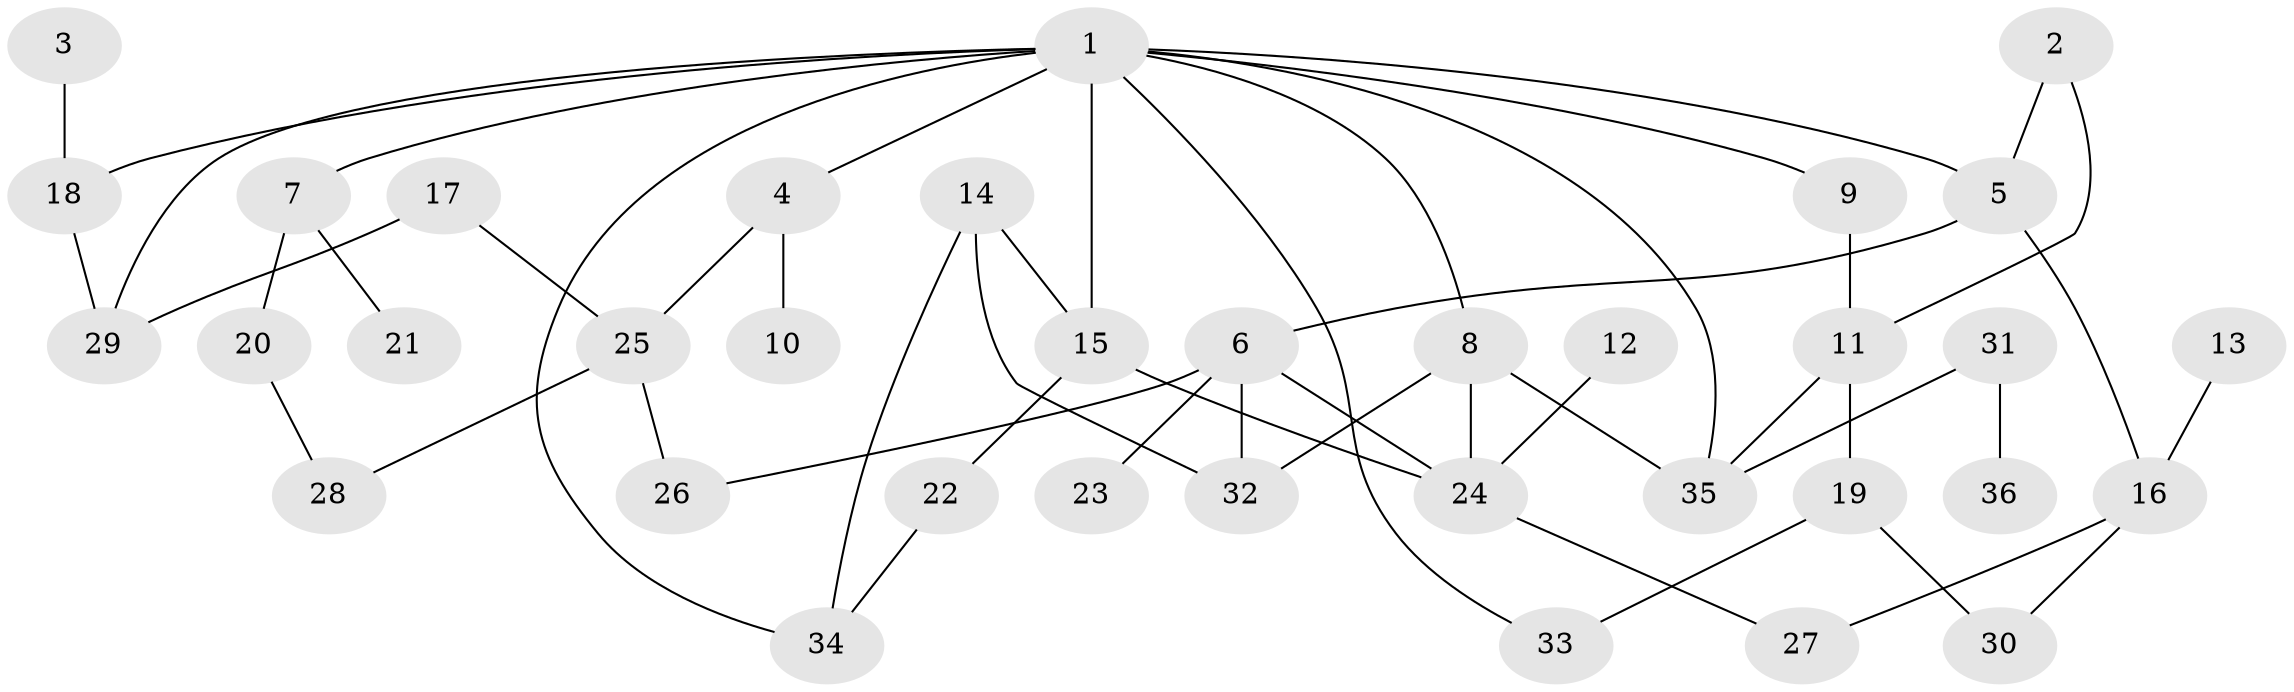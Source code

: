 // original degree distribution, {7: 0.013888888888888888, 3: 0.1527777777777778, 4: 0.18055555555555555, 5: 0.041666666666666664, 2: 0.3333333333333333, 1: 0.2638888888888889, 6: 0.013888888888888888}
// Generated by graph-tools (version 1.1) at 2025/25/03/09/25 03:25:29]
// undirected, 36 vertices, 51 edges
graph export_dot {
graph [start="1"]
  node [color=gray90,style=filled];
  1;
  2;
  3;
  4;
  5;
  6;
  7;
  8;
  9;
  10;
  11;
  12;
  13;
  14;
  15;
  16;
  17;
  18;
  19;
  20;
  21;
  22;
  23;
  24;
  25;
  26;
  27;
  28;
  29;
  30;
  31;
  32;
  33;
  34;
  35;
  36;
  1 -- 4 [weight=1.0];
  1 -- 5 [weight=1.0];
  1 -- 7 [weight=1.0];
  1 -- 8 [weight=1.0];
  1 -- 9 [weight=1.0];
  1 -- 15 [weight=1.0];
  1 -- 18 [weight=1.0];
  1 -- 29 [weight=1.0];
  1 -- 33 [weight=1.0];
  1 -- 34 [weight=1.0];
  1 -- 35 [weight=1.0];
  2 -- 5 [weight=1.0];
  2 -- 11 [weight=1.0];
  3 -- 18 [weight=1.0];
  4 -- 10 [weight=1.0];
  4 -- 25 [weight=1.0];
  5 -- 6 [weight=1.0];
  5 -- 16 [weight=1.0];
  6 -- 23 [weight=1.0];
  6 -- 24 [weight=1.0];
  6 -- 26 [weight=1.0];
  6 -- 32 [weight=1.0];
  7 -- 20 [weight=1.0];
  7 -- 21 [weight=1.0];
  8 -- 24 [weight=2.0];
  8 -- 32 [weight=1.0];
  8 -- 35 [weight=1.0];
  9 -- 11 [weight=1.0];
  11 -- 19 [weight=1.0];
  11 -- 35 [weight=1.0];
  12 -- 24 [weight=1.0];
  13 -- 16 [weight=1.0];
  14 -- 15 [weight=1.0];
  14 -- 32 [weight=1.0];
  14 -- 34 [weight=1.0];
  15 -- 22 [weight=2.0];
  15 -- 24 [weight=2.0];
  16 -- 27 [weight=1.0];
  16 -- 30 [weight=1.0];
  17 -- 25 [weight=1.0];
  17 -- 29 [weight=1.0];
  18 -- 29 [weight=1.0];
  19 -- 30 [weight=1.0];
  19 -- 33 [weight=1.0];
  20 -- 28 [weight=1.0];
  22 -- 34 [weight=1.0];
  24 -- 27 [weight=1.0];
  25 -- 26 [weight=1.0];
  25 -- 28 [weight=1.0];
  31 -- 35 [weight=1.0];
  31 -- 36 [weight=1.0];
}
